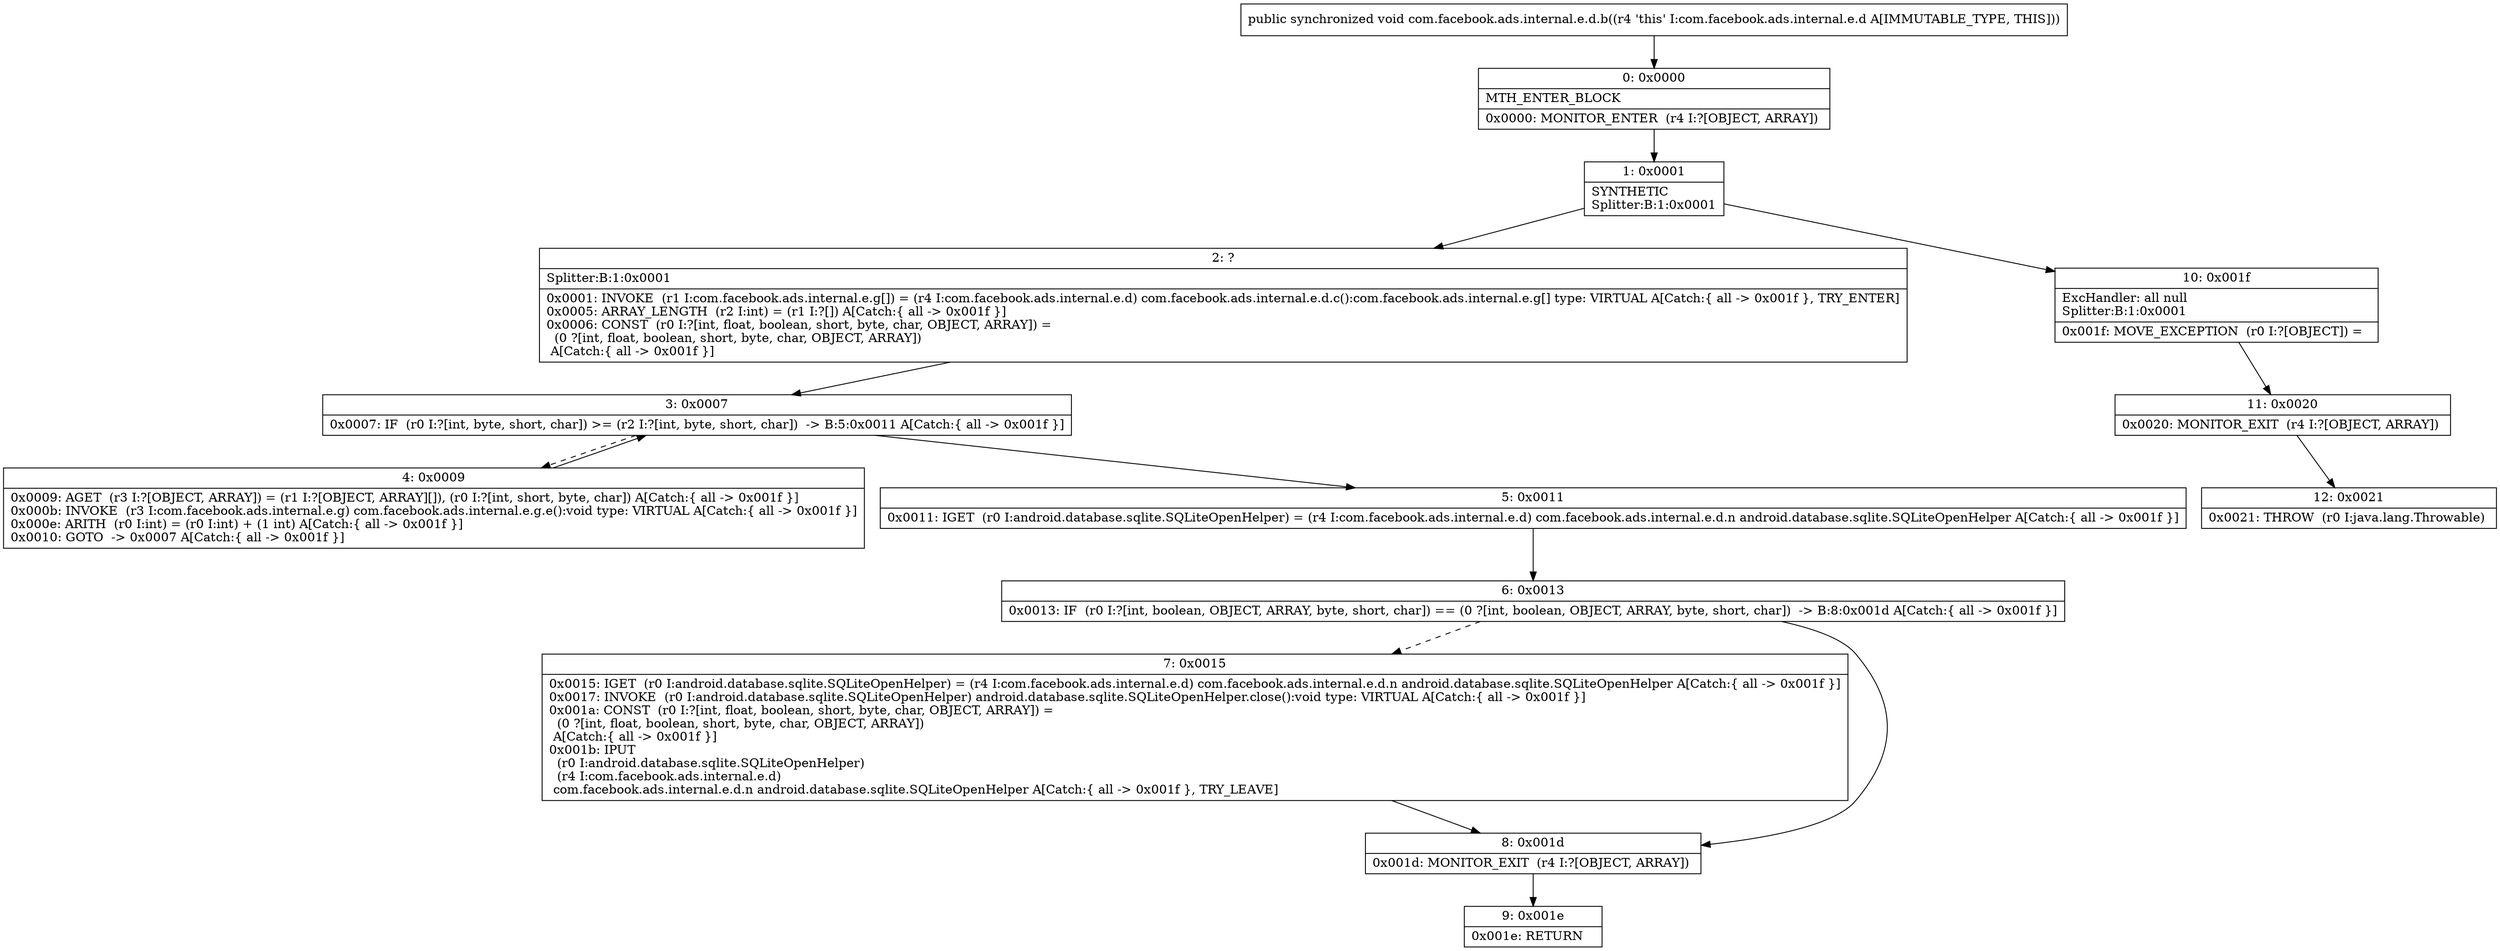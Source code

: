 digraph "CFG forcom.facebook.ads.internal.e.d.b()V" {
Node_0 [shape=record,label="{0\:\ 0x0000|MTH_ENTER_BLOCK\l|0x0000: MONITOR_ENTER  (r4 I:?[OBJECT, ARRAY]) \l}"];
Node_1 [shape=record,label="{1\:\ 0x0001|SYNTHETIC\lSplitter:B:1:0x0001\l}"];
Node_2 [shape=record,label="{2\:\ ?|Splitter:B:1:0x0001\l|0x0001: INVOKE  (r1 I:com.facebook.ads.internal.e.g[]) = (r4 I:com.facebook.ads.internal.e.d) com.facebook.ads.internal.e.d.c():com.facebook.ads.internal.e.g[] type: VIRTUAL A[Catch:\{ all \-\> 0x001f \}, TRY_ENTER]\l0x0005: ARRAY_LENGTH  (r2 I:int) = (r1 I:?[]) A[Catch:\{ all \-\> 0x001f \}]\l0x0006: CONST  (r0 I:?[int, float, boolean, short, byte, char, OBJECT, ARRAY]) = \l  (0 ?[int, float, boolean, short, byte, char, OBJECT, ARRAY])\l A[Catch:\{ all \-\> 0x001f \}]\l}"];
Node_3 [shape=record,label="{3\:\ 0x0007|0x0007: IF  (r0 I:?[int, byte, short, char]) \>= (r2 I:?[int, byte, short, char])  \-\> B:5:0x0011 A[Catch:\{ all \-\> 0x001f \}]\l}"];
Node_4 [shape=record,label="{4\:\ 0x0009|0x0009: AGET  (r3 I:?[OBJECT, ARRAY]) = (r1 I:?[OBJECT, ARRAY][]), (r0 I:?[int, short, byte, char]) A[Catch:\{ all \-\> 0x001f \}]\l0x000b: INVOKE  (r3 I:com.facebook.ads.internal.e.g) com.facebook.ads.internal.e.g.e():void type: VIRTUAL A[Catch:\{ all \-\> 0x001f \}]\l0x000e: ARITH  (r0 I:int) = (r0 I:int) + (1 int) A[Catch:\{ all \-\> 0x001f \}]\l0x0010: GOTO  \-\> 0x0007 A[Catch:\{ all \-\> 0x001f \}]\l}"];
Node_5 [shape=record,label="{5\:\ 0x0011|0x0011: IGET  (r0 I:android.database.sqlite.SQLiteOpenHelper) = (r4 I:com.facebook.ads.internal.e.d) com.facebook.ads.internal.e.d.n android.database.sqlite.SQLiteOpenHelper A[Catch:\{ all \-\> 0x001f \}]\l}"];
Node_6 [shape=record,label="{6\:\ 0x0013|0x0013: IF  (r0 I:?[int, boolean, OBJECT, ARRAY, byte, short, char]) == (0 ?[int, boolean, OBJECT, ARRAY, byte, short, char])  \-\> B:8:0x001d A[Catch:\{ all \-\> 0x001f \}]\l}"];
Node_7 [shape=record,label="{7\:\ 0x0015|0x0015: IGET  (r0 I:android.database.sqlite.SQLiteOpenHelper) = (r4 I:com.facebook.ads.internal.e.d) com.facebook.ads.internal.e.d.n android.database.sqlite.SQLiteOpenHelper A[Catch:\{ all \-\> 0x001f \}]\l0x0017: INVOKE  (r0 I:android.database.sqlite.SQLiteOpenHelper) android.database.sqlite.SQLiteOpenHelper.close():void type: VIRTUAL A[Catch:\{ all \-\> 0x001f \}]\l0x001a: CONST  (r0 I:?[int, float, boolean, short, byte, char, OBJECT, ARRAY]) = \l  (0 ?[int, float, boolean, short, byte, char, OBJECT, ARRAY])\l A[Catch:\{ all \-\> 0x001f \}]\l0x001b: IPUT  \l  (r0 I:android.database.sqlite.SQLiteOpenHelper)\l  (r4 I:com.facebook.ads.internal.e.d)\l com.facebook.ads.internal.e.d.n android.database.sqlite.SQLiteOpenHelper A[Catch:\{ all \-\> 0x001f \}, TRY_LEAVE]\l}"];
Node_8 [shape=record,label="{8\:\ 0x001d|0x001d: MONITOR_EXIT  (r4 I:?[OBJECT, ARRAY]) \l}"];
Node_9 [shape=record,label="{9\:\ 0x001e|0x001e: RETURN   \l}"];
Node_10 [shape=record,label="{10\:\ 0x001f|ExcHandler: all null\lSplitter:B:1:0x0001\l|0x001f: MOVE_EXCEPTION  (r0 I:?[OBJECT]) =  \l}"];
Node_11 [shape=record,label="{11\:\ 0x0020|0x0020: MONITOR_EXIT  (r4 I:?[OBJECT, ARRAY]) \l}"];
Node_12 [shape=record,label="{12\:\ 0x0021|0x0021: THROW  (r0 I:java.lang.Throwable) \l}"];
MethodNode[shape=record,label="{public synchronized void com.facebook.ads.internal.e.d.b((r4 'this' I:com.facebook.ads.internal.e.d A[IMMUTABLE_TYPE, THIS])) }"];
MethodNode -> Node_0;
Node_0 -> Node_1;
Node_1 -> Node_2;
Node_1 -> Node_10;
Node_2 -> Node_3;
Node_3 -> Node_4[style=dashed];
Node_3 -> Node_5;
Node_4 -> Node_3;
Node_5 -> Node_6;
Node_6 -> Node_7[style=dashed];
Node_6 -> Node_8;
Node_7 -> Node_8;
Node_8 -> Node_9;
Node_10 -> Node_11;
Node_11 -> Node_12;
}

